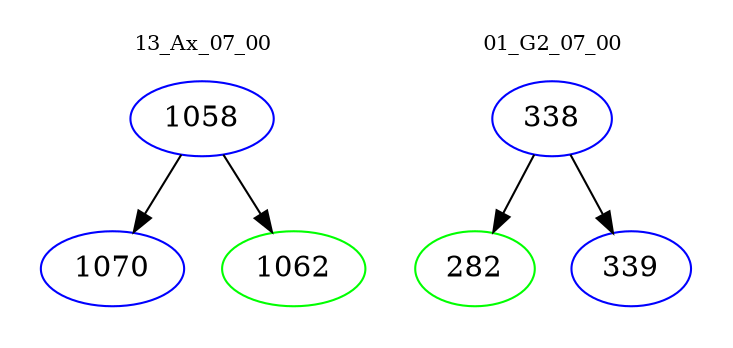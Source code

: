 digraph{
subgraph cluster_0 {
color = white
label = "13_Ax_07_00";
fontsize=10;
T0_1058 [label="1058", color="blue"]
T0_1058 -> T0_1070 [color="black"]
T0_1070 [label="1070", color="blue"]
T0_1058 -> T0_1062 [color="black"]
T0_1062 [label="1062", color="green"]
}
subgraph cluster_1 {
color = white
label = "01_G2_07_00";
fontsize=10;
T1_338 [label="338", color="blue"]
T1_338 -> T1_282 [color="black"]
T1_282 [label="282", color="green"]
T1_338 -> T1_339 [color="black"]
T1_339 [label="339", color="blue"]
}
}
